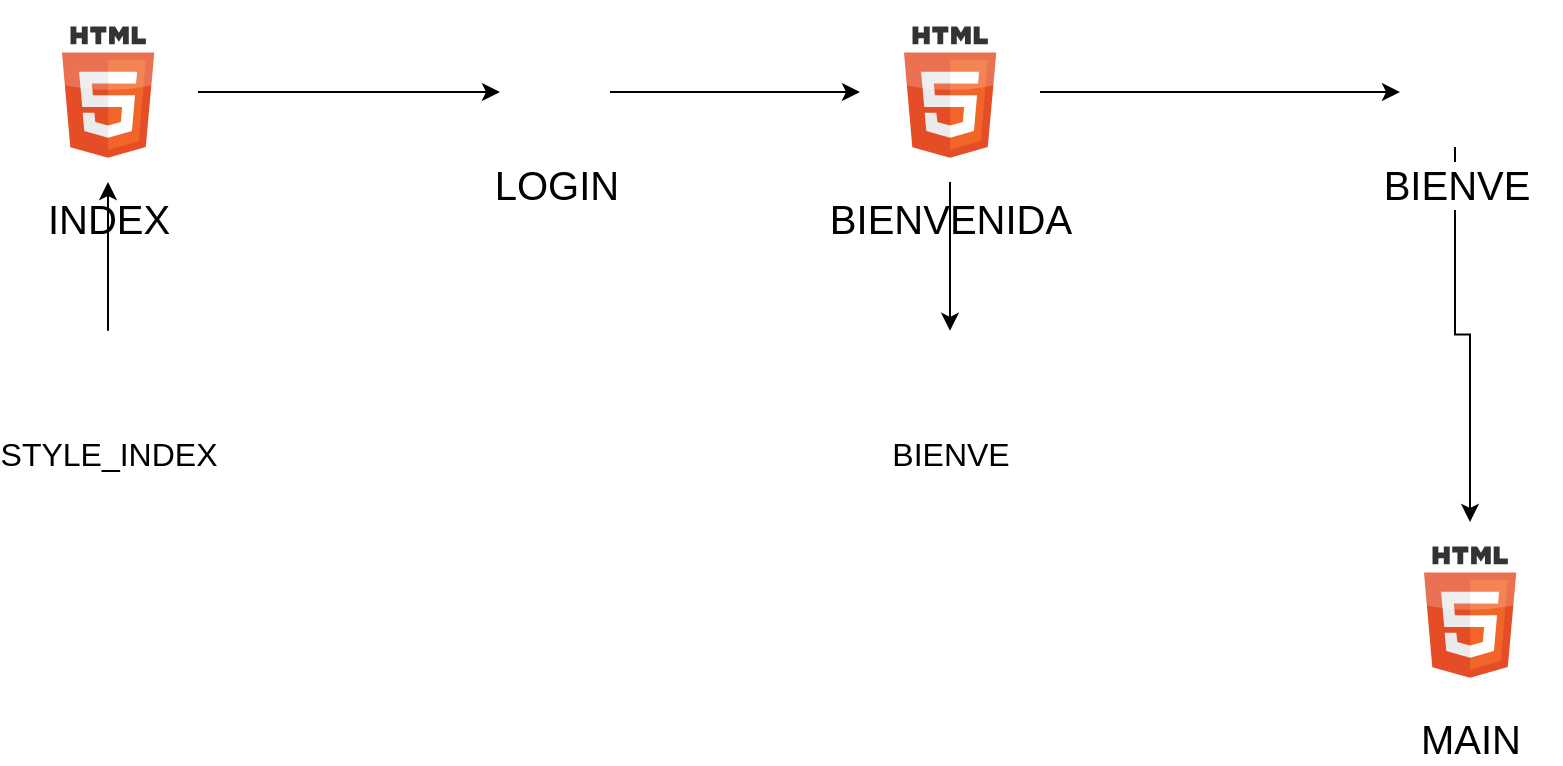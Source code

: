 <mxfile version="24.8.3">
  <diagram name="Página-1" id="94h5i6cQXOSK9P4RwPeu">
    <mxGraphModel dx="1434" dy="780" grid="1" gridSize="10" guides="1" tooltips="1" connect="1" arrows="1" fold="1" page="1" pageScale="1" pageWidth="850" pageHeight="1100" math="0" shadow="0">
      <root>
        <mxCell id="0" />
        <mxCell id="1" parent="0" />
        <mxCell id="26IFQ--h5W8aGGFK5v4V-6" style="edgeStyle=orthogonalEdgeStyle;rounded=0;orthogonalLoop=1;jettySize=auto;html=1;entryX=0;entryY=0.5;entryDx=0;entryDy=0;" edge="1" parent="1" source="26IFQ--h5W8aGGFK5v4V-1" target="26IFQ--h5W8aGGFK5v4V-2">
          <mxGeometry relative="1" as="geometry" />
        </mxCell>
        <mxCell id="26IFQ--h5W8aGGFK5v4V-1" value="INDEX" style="dashed=0;outlineConnect=0;html=1;align=center;labelPosition=center;verticalLabelPosition=bottom;verticalAlign=top;shape=mxgraph.webicons.html5;fontSize=20;fillColor=none;strokeColor=default;" vertex="1" parent="1">
          <mxGeometry x="29" y="10" width="90" height="90" as="geometry" />
        </mxCell>
        <mxCell id="26IFQ--h5W8aGGFK5v4V-8" style="edgeStyle=orthogonalEdgeStyle;rounded=0;orthogonalLoop=1;jettySize=auto;html=1;" edge="1" parent="1" source="26IFQ--h5W8aGGFK5v4V-2" target="26IFQ--h5W8aGGFK5v4V-7">
          <mxGeometry relative="1" as="geometry" />
        </mxCell>
        <mxCell id="26IFQ--h5W8aGGFK5v4V-2" value="LOGIN" style="shape=image;html=1;verticalAlign=top;verticalLabelPosition=bottom;labelBackgroundColor=#ffffff;imageAspect=0;aspect=fixed;image=https://cdn4.iconfinder.com/data/icons/file-extension-names-vol-8/512/27-128.png;fontSize=20;" vertex="1" parent="1">
          <mxGeometry x="270" y="27.5" width="55" height="55" as="geometry" />
        </mxCell>
        <mxCell id="26IFQ--h5W8aGGFK5v4V-4" style="edgeStyle=orthogonalEdgeStyle;rounded=0;orthogonalLoop=1;jettySize=auto;html=1;" edge="1" parent="1" source="26IFQ--h5W8aGGFK5v4V-3" target="26IFQ--h5W8aGGFK5v4V-1">
          <mxGeometry relative="1" as="geometry" />
        </mxCell>
        <mxCell id="26IFQ--h5W8aGGFK5v4V-3" value="STYLE_INDEX" style="shape=image;html=1;verticalAlign=top;verticalLabelPosition=bottom;labelBackgroundColor=#ffffff;imageAspect=0;aspect=fixed;image=https://cdn1.iconfinder.com/data/icons/hawcons/32/700035-icon-77-document-file-css-128.png;fontSize=16;" vertex="1" parent="1">
          <mxGeometry x="51.2" y="174.4" width="45.6" height="45.6" as="geometry" />
        </mxCell>
        <mxCell id="26IFQ--h5W8aGGFK5v4V-13" style="edgeStyle=orthogonalEdgeStyle;rounded=0;orthogonalLoop=1;jettySize=auto;html=1;entryX=0.5;entryY=0;entryDx=0;entryDy=0;" edge="1" parent="1" source="26IFQ--h5W8aGGFK5v4V-7" target="26IFQ--h5W8aGGFK5v4V-11">
          <mxGeometry relative="1" as="geometry" />
        </mxCell>
        <mxCell id="26IFQ--h5W8aGGFK5v4V-14" style="edgeStyle=orthogonalEdgeStyle;rounded=0;orthogonalLoop=1;jettySize=auto;html=1;" edge="1" parent="1" source="26IFQ--h5W8aGGFK5v4V-7" target="26IFQ--h5W8aGGFK5v4V-9">
          <mxGeometry relative="1" as="geometry" />
        </mxCell>
        <mxCell id="26IFQ--h5W8aGGFK5v4V-7" value="BIENVENIDA" style="dashed=0;outlineConnect=0;html=1;align=center;labelPosition=center;verticalLabelPosition=bottom;verticalAlign=top;shape=mxgraph.webicons.html5;fontSize=20;fillColor=none;strokeColor=default;" vertex="1" parent="1">
          <mxGeometry x="450" y="10" width="90" height="90" as="geometry" />
        </mxCell>
        <mxCell id="26IFQ--h5W8aGGFK5v4V-16" style="edgeStyle=orthogonalEdgeStyle;rounded=0;orthogonalLoop=1;jettySize=auto;html=1;" edge="1" parent="1" source="26IFQ--h5W8aGGFK5v4V-9" target="26IFQ--h5W8aGGFK5v4V-15">
          <mxGeometry relative="1" as="geometry" />
        </mxCell>
        <mxCell id="26IFQ--h5W8aGGFK5v4V-9" value="BIENVE" style="shape=image;html=1;verticalAlign=top;verticalLabelPosition=bottom;labelBackgroundColor=#ffffff;imageAspect=0;aspect=fixed;image=https://cdn4.iconfinder.com/data/icons/file-extension-names-vol-8/512/27-128.png;fontSize=20;" vertex="1" parent="1">
          <mxGeometry x="720" y="27.5" width="55" height="55" as="geometry" />
        </mxCell>
        <mxCell id="26IFQ--h5W8aGGFK5v4V-11" value="BIENVE" style="shape=image;html=1;verticalAlign=top;verticalLabelPosition=bottom;labelBackgroundColor=#ffffff;imageAspect=0;aspect=fixed;image=https://cdn1.iconfinder.com/data/icons/hawcons/32/700035-icon-77-document-file-css-128.png;fontSize=16;" vertex="1" parent="1">
          <mxGeometry x="472.2" y="174.4" width="45.6" height="45.6" as="geometry" />
        </mxCell>
        <mxCell id="26IFQ--h5W8aGGFK5v4V-15" value="MAIN" style="dashed=0;outlineConnect=0;html=1;align=center;labelPosition=center;verticalLabelPosition=bottom;verticalAlign=top;shape=mxgraph.webicons.html5;fontSize=20;fillColor=none;strokeColor=default;" vertex="1" parent="1">
          <mxGeometry x="710" y="270" width="90" height="90" as="geometry" />
        </mxCell>
      </root>
    </mxGraphModel>
  </diagram>
</mxfile>

